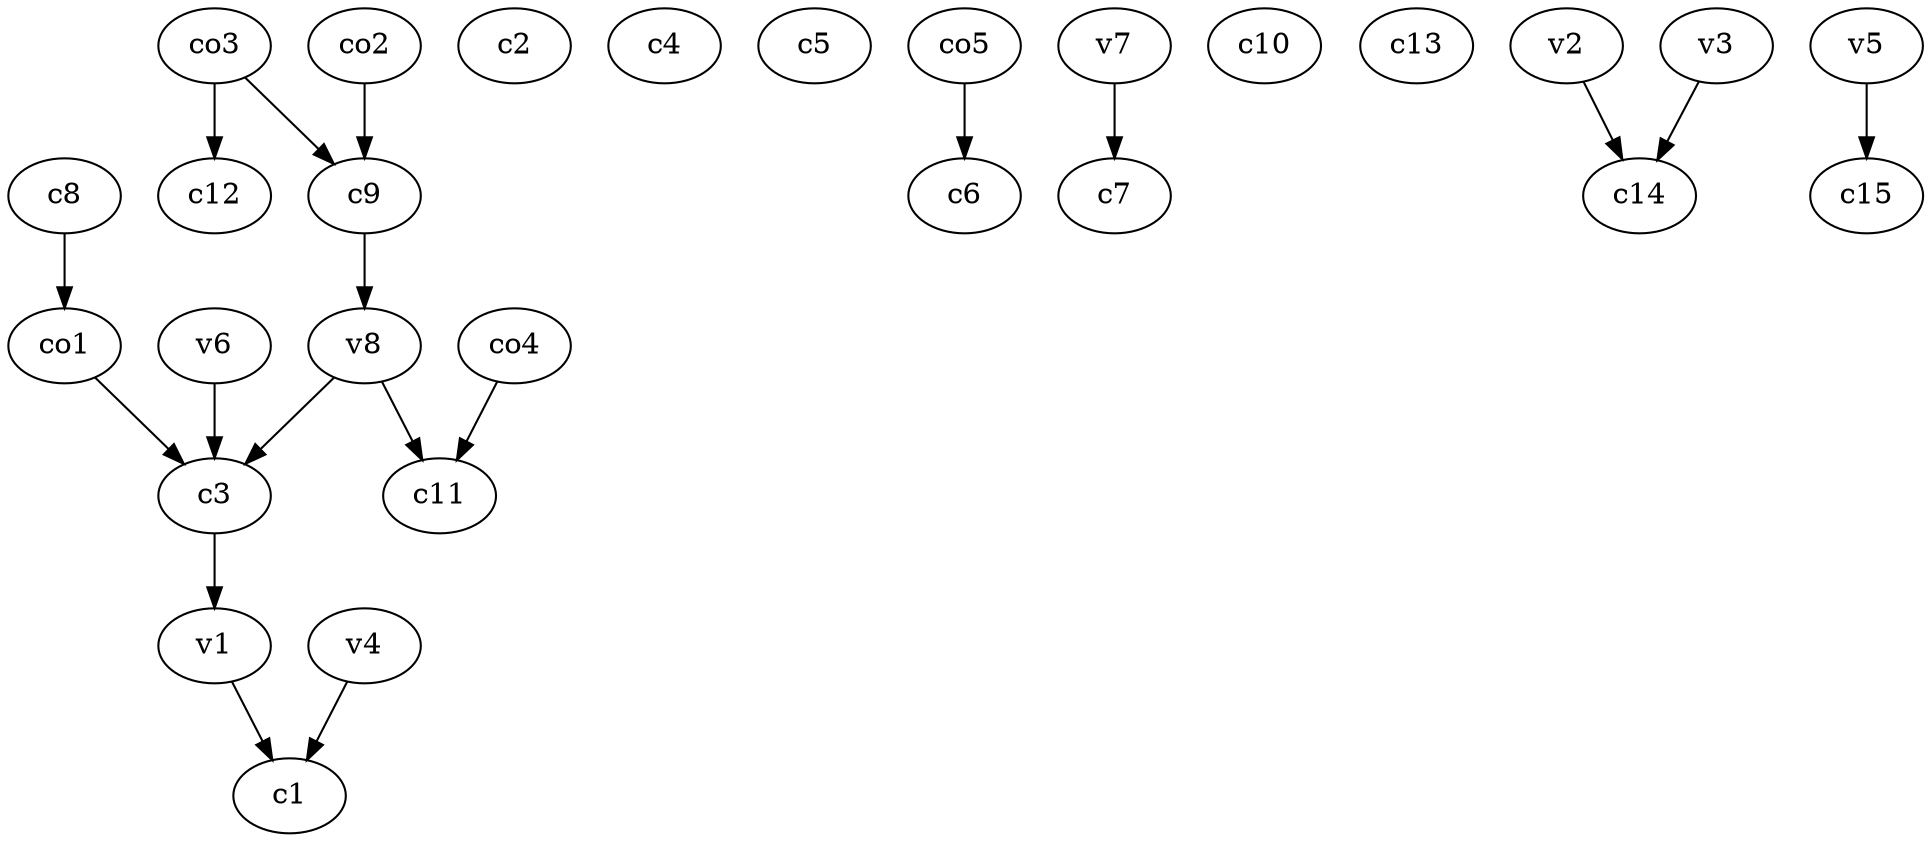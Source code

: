 strict digraph  {
c1;
c2;
c3;
c4;
c5;
c6;
c7;
c8;
c9;
c10;
c11;
c12;
c13;
c14;
c15;
v1;
v2;
v3;
v4;
v5;
v6;
v7;
v8;
co1;
co2;
co3;
co4;
co5;
c3 -> v1  [weight=1];
c8 -> co1  [weight=1];
c9 -> v8  [weight=1];
v1 -> c1  [weight=1];
v2 -> c14  [weight=1];
v3 -> c14  [weight=1];
v4 -> c1  [weight=1];
v5 -> c15  [weight=1];
v6 -> c3  [weight=1];
v7 -> c7  [weight=1];
v8 -> c3  [weight=1];
v8 -> c11  [weight=1];
co1 -> c3  [weight=1];
co2 -> c9  [weight=1];
co3 -> c12  [weight=1];
co3 -> c9  [weight=1];
co4 -> c11  [weight=1];
co5 -> c6  [weight=1];
}
